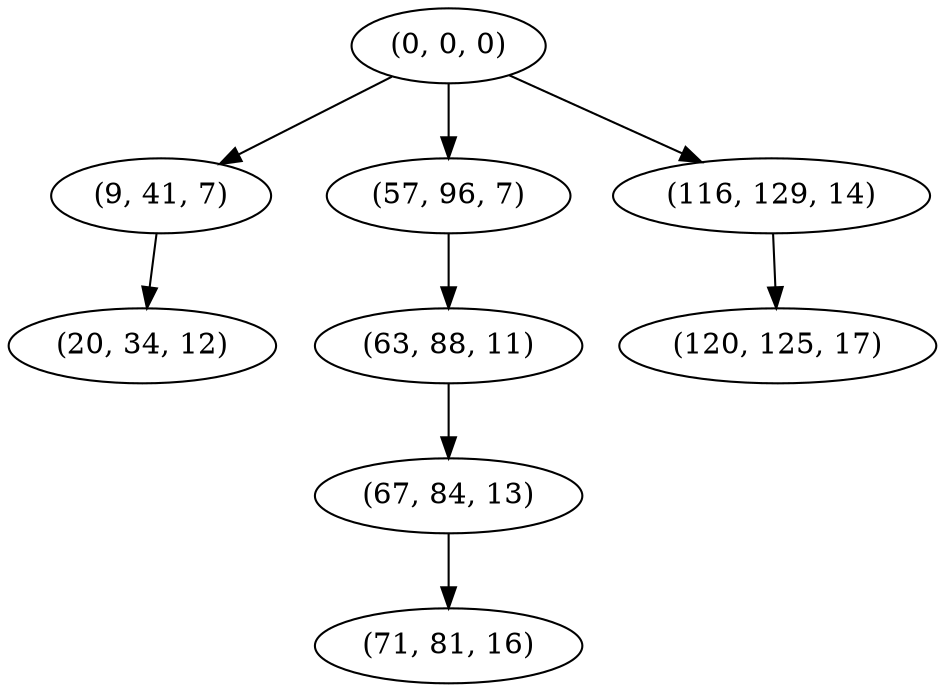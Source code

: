 digraph tree {
    "(0, 0, 0)";
    "(9, 41, 7)";
    "(20, 34, 12)";
    "(57, 96, 7)";
    "(63, 88, 11)";
    "(67, 84, 13)";
    "(71, 81, 16)";
    "(116, 129, 14)";
    "(120, 125, 17)";
    "(0, 0, 0)" -> "(9, 41, 7)";
    "(0, 0, 0)" -> "(57, 96, 7)";
    "(0, 0, 0)" -> "(116, 129, 14)";
    "(9, 41, 7)" -> "(20, 34, 12)";
    "(57, 96, 7)" -> "(63, 88, 11)";
    "(63, 88, 11)" -> "(67, 84, 13)";
    "(67, 84, 13)" -> "(71, 81, 16)";
    "(116, 129, 14)" -> "(120, 125, 17)";
}
